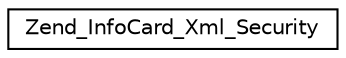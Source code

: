 digraph G
{
  edge [fontname="Helvetica",fontsize="10",labelfontname="Helvetica",labelfontsize="10"];
  node [fontname="Helvetica",fontsize="10",shape=record];
  rankdir="LR";
  Node1 [label="Zend_InfoCard_Xml_Security",height=0.2,width=0.4,color="black", fillcolor="white", style="filled",URL="$class_zend___info_card___xml___security.html"];
}
